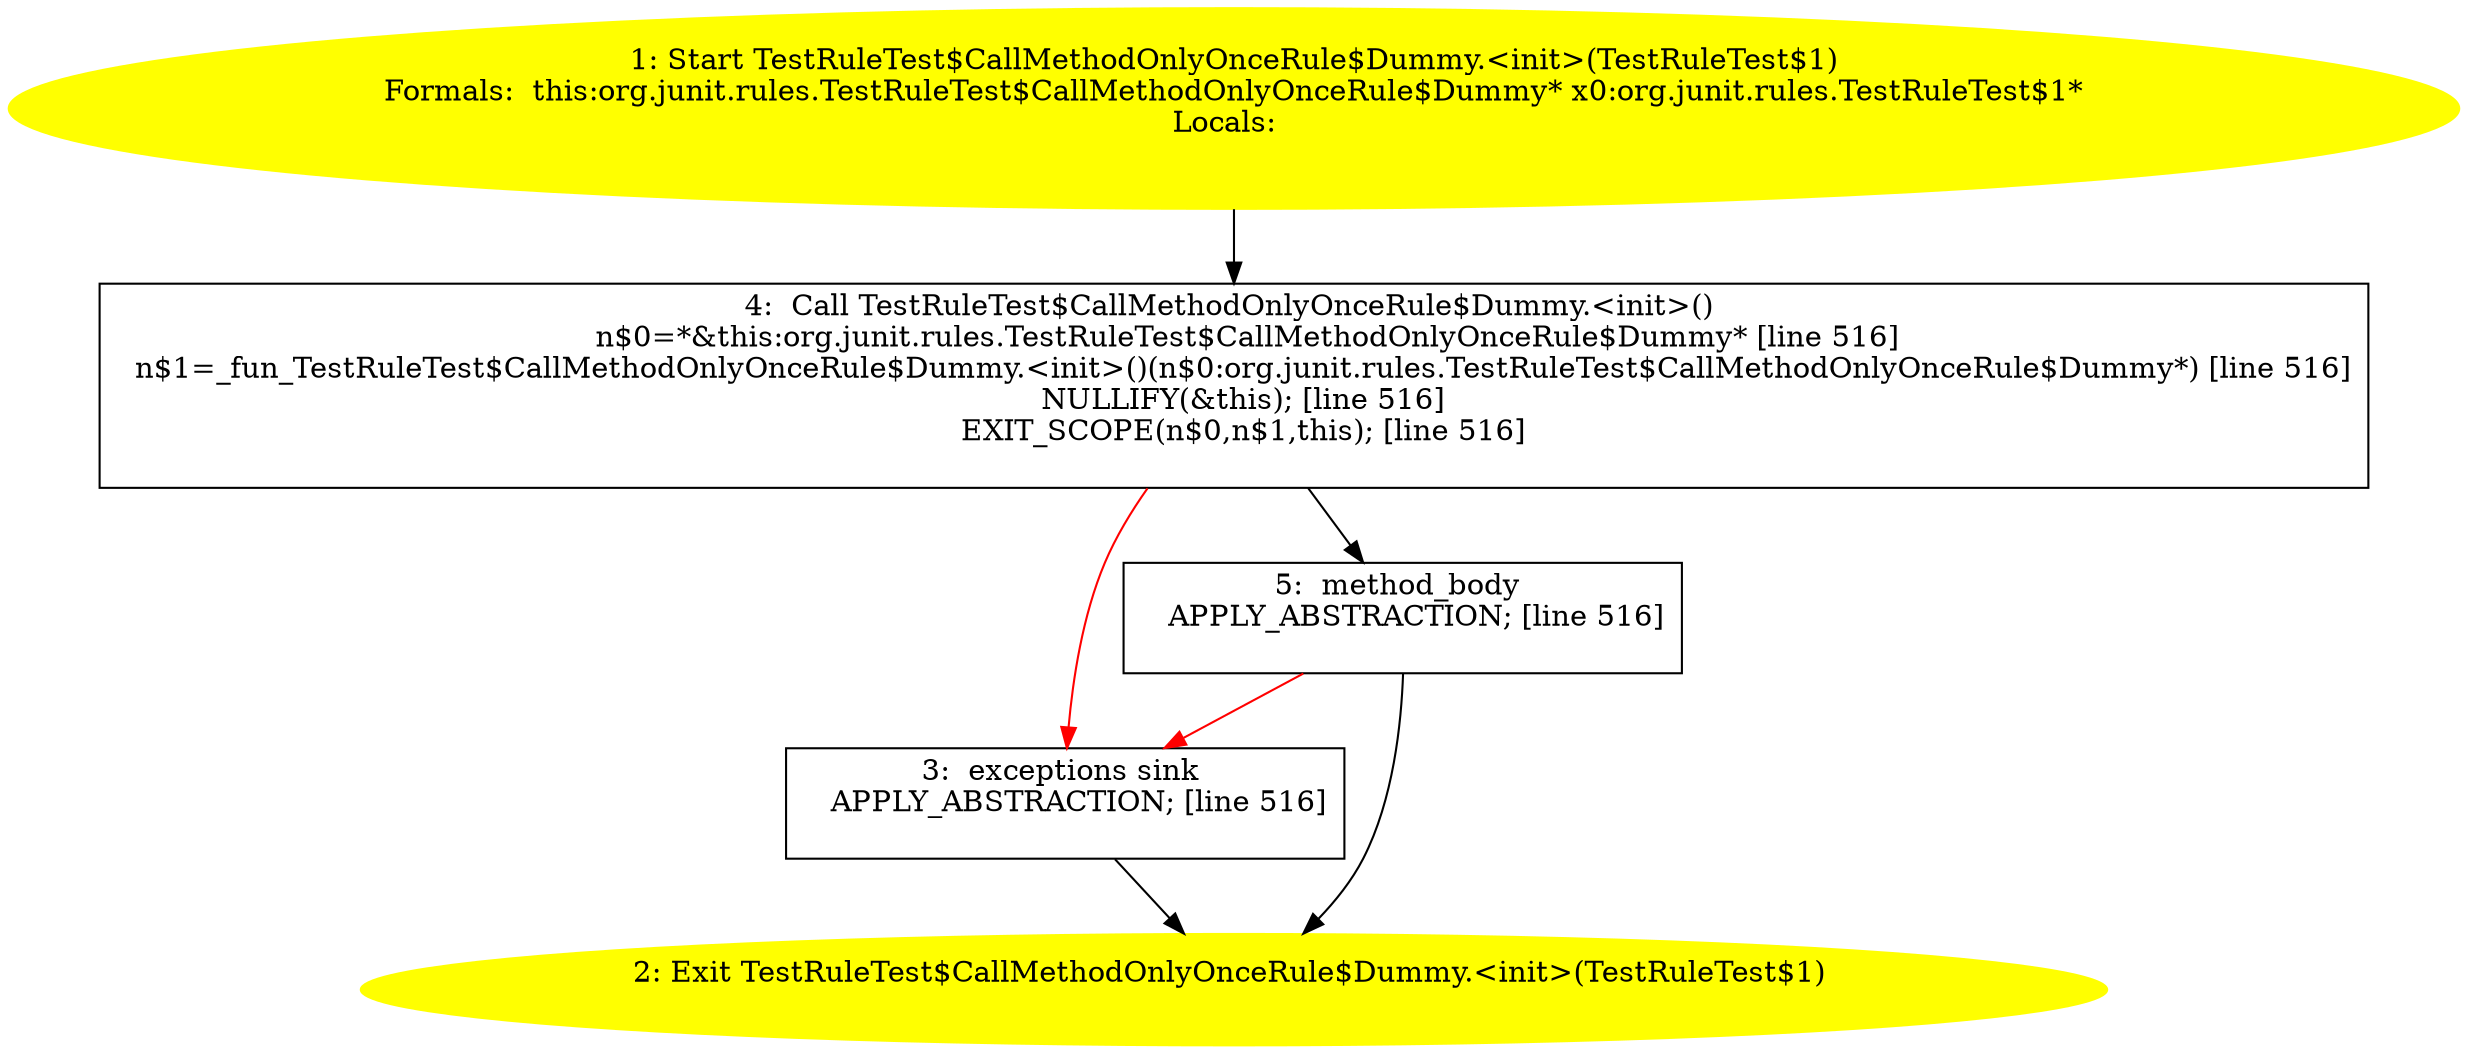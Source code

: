 /* @generated */
digraph cfg {
"org.junit.rules.TestRuleTest$CallMethodOnlyOnceRule$Dummy.<init>(org.junit.rules.TestRuleTest$1).d3cb38570a2abf547d3b2f19740f27f9_1" [label="1: Start TestRuleTest$CallMethodOnlyOnceRule$Dummy.<init>(TestRuleTest$1)\nFormals:  this:org.junit.rules.TestRuleTest$CallMethodOnlyOnceRule$Dummy* x0:org.junit.rules.TestRuleTest$1*\nLocals:  \n  " color=yellow style=filled]
	

	 "org.junit.rules.TestRuleTest$CallMethodOnlyOnceRule$Dummy.<init>(org.junit.rules.TestRuleTest$1).d3cb38570a2abf547d3b2f19740f27f9_1" -> "org.junit.rules.TestRuleTest$CallMethodOnlyOnceRule$Dummy.<init>(org.junit.rules.TestRuleTest$1).d3cb38570a2abf547d3b2f19740f27f9_4" ;
"org.junit.rules.TestRuleTest$CallMethodOnlyOnceRule$Dummy.<init>(org.junit.rules.TestRuleTest$1).d3cb38570a2abf547d3b2f19740f27f9_2" [label="2: Exit TestRuleTest$CallMethodOnlyOnceRule$Dummy.<init>(TestRuleTest$1) \n  " color=yellow style=filled]
	

"org.junit.rules.TestRuleTest$CallMethodOnlyOnceRule$Dummy.<init>(org.junit.rules.TestRuleTest$1).d3cb38570a2abf547d3b2f19740f27f9_3" [label="3:  exceptions sink \n   APPLY_ABSTRACTION; [line 516]\n " shape="box"]
	

	 "org.junit.rules.TestRuleTest$CallMethodOnlyOnceRule$Dummy.<init>(org.junit.rules.TestRuleTest$1).d3cb38570a2abf547d3b2f19740f27f9_3" -> "org.junit.rules.TestRuleTest$CallMethodOnlyOnceRule$Dummy.<init>(org.junit.rules.TestRuleTest$1).d3cb38570a2abf547d3b2f19740f27f9_2" ;
"org.junit.rules.TestRuleTest$CallMethodOnlyOnceRule$Dummy.<init>(org.junit.rules.TestRuleTest$1).d3cb38570a2abf547d3b2f19740f27f9_4" [label="4:  Call TestRuleTest$CallMethodOnlyOnceRule$Dummy.<init>() \n   n$0=*&this:org.junit.rules.TestRuleTest$CallMethodOnlyOnceRule$Dummy* [line 516]\n  n$1=_fun_TestRuleTest$CallMethodOnlyOnceRule$Dummy.<init>()(n$0:org.junit.rules.TestRuleTest$CallMethodOnlyOnceRule$Dummy*) [line 516]\n  NULLIFY(&this); [line 516]\n  EXIT_SCOPE(n$0,n$1,this); [line 516]\n " shape="box"]
	

	 "org.junit.rules.TestRuleTest$CallMethodOnlyOnceRule$Dummy.<init>(org.junit.rules.TestRuleTest$1).d3cb38570a2abf547d3b2f19740f27f9_4" -> "org.junit.rules.TestRuleTest$CallMethodOnlyOnceRule$Dummy.<init>(org.junit.rules.TestRuleTest$1).d3cb38570a2abf547d3b2f19740f27f9_5" ;
	 "org.junit.rules.TestRuleTest$CallMethodOnlyOnceRule$Dummy.<init>(org.junit.rules.TestRuleTest$1).d3cb38570a2abf547d3b2f19740f27f9_4" -> "org.junit.rules.TestRuleTest$CallMethodOnlyOnceRule$Dummy.<init>(org.junit.rules.TestRuleTest$1).d3cb38570a2abf547d3b2f19740f27f9_3" [color="red" ];
"org.junit.rules.TestRuleTest$CallMethodOnlyOnceRule$Dummy.<init>(org.junit.rules.TestRuleTest$1).d3cb38570a2abf547d3b2f19740f27f9_5" [label="5:  method_body \n   APPLY_ABSTRACTION; [line 516]\n " shape="box"]
	

	 "org.junit.rules.TestRuleTest$CallMethodOnlyOnceRule$Dummy.<init>(org.junit.rules.TestRuleTest$1).d3cb38570a2abf547d3b2f19740f27f9_5" -> "org.junit.rules.TestRuleTest$CallMethodOnlyOnceRule$Dummy.<init>(org.junit.rules.TestRuleTest$1).d3cb38570a2abf547d3b2f19740f27f9_2" ;
	 "org.junit.rules.TestRuleTest$CallMethodOnlyOnceRule$Dummy.<init>(org.junit.rules.TestRuleTest$1).d3cb38570a2abf547d3b2f19740f27f9_5" -> "org.junit.rules.TestRuleTest$CallMethodOnlyOnceRule$Dummy.<init>(org.junit.rules.TestRuleTest$1).d3cb38570a2abf547d3b2f19740f27f9_3" [color="red" ];
}
